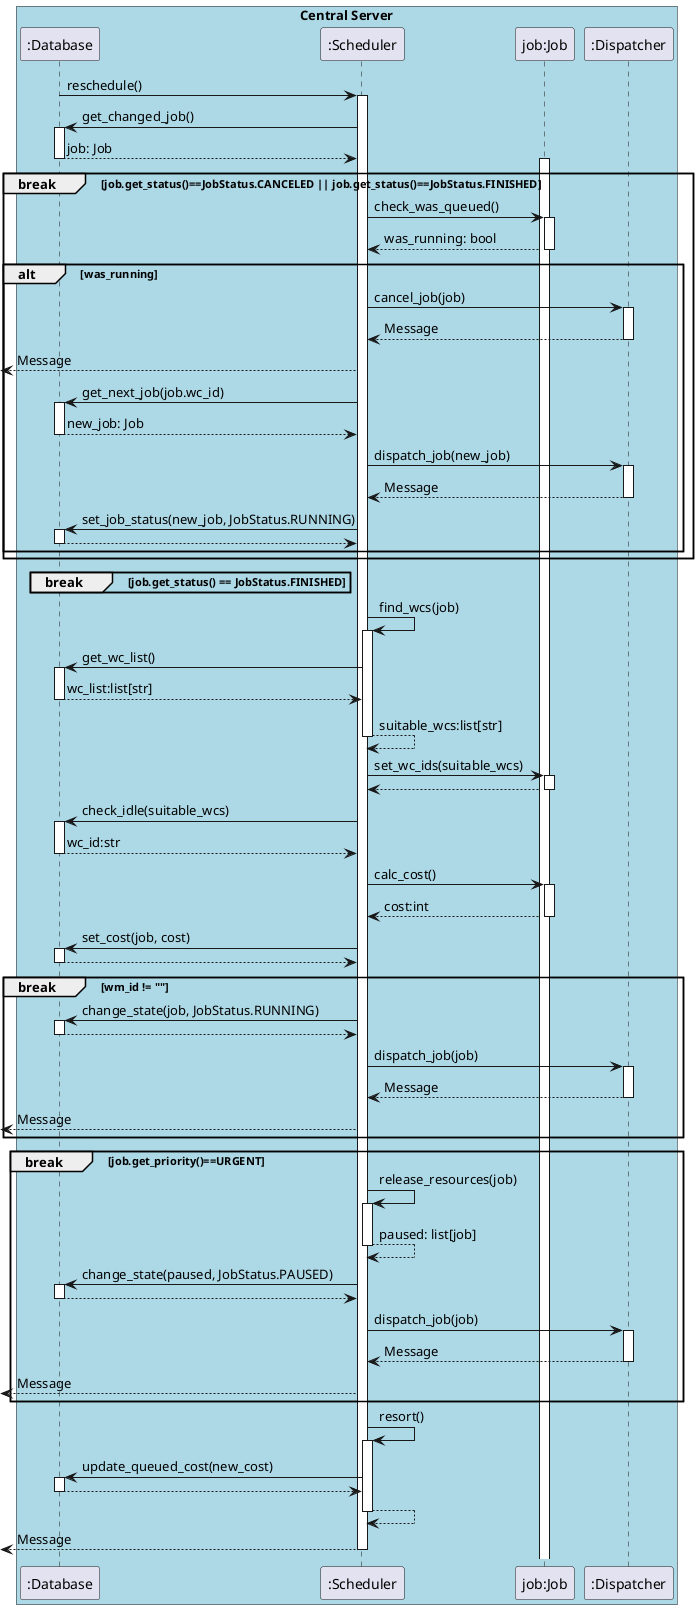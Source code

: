 @startuml

box "Central Server" #Lightblue
    participant ":Database"
    participant ":Scheduler"
    participant "job:Job"
    participant ":Dispatcher"
end box


":Database" -> ":Scheduler" ++: reschedule()
":Scheduler" -> ":Database" ++: get_changed_job()
":Database" --> ":Scheduler" --: job: Job
activate "job:Job"


break job.get_status()==JobStatus.CANCELED || job.get_status()==JobStatus.FINISHED
    ":Scheduler" -> "job:Job" ++:check_was_queued()
    "job:Job" --> ":Scheduler" --: was_running: bool

    alt was_running
        ":Scheduler" -> ":Dispatcher" ++: cancel_job(job)
        ":Dispatcher" --> ":Scheduler" --: Message
        <-- ":Scheduler" : Message
        ":Scheduler" -> ":Database" ++: get_next_job(job.wc_id)
        ":Database" --> ":Scheduler" --: new_job: Job
        ":Scheduler" -> ":Dispatcher" ++ : dispatch_job(new_job)
        ":Dispatcher" --> ":Scheduler" --:Message
        ":Scheduler" -> ":Database"++: set_job_status(new_job, JobStatus.RUNNING)
        ":Database" --> ":Scheduler" --
        
    end
end

break job.get_status() == JobStatus.FINISHED
    


end

":Scheduler" -> ":Scheduler" ++: find_wcs(job)
":Scheduler" -> ":Database" ++: get_wc_list()
":Database" --> ":Scheduler" --: wc_list:list[str]
":Scheduler" --> ":Scheduler" --: suitable_wcs:list[str]

":Scheduler" -> "job:Job" ++: set_wc_ids(suitable_wcs)
"job:Job" --> ":Scheduler" --:


":Scheduler" -> ":Database" ++: check_idle(suitable_wcs)
":Database" --> ":Scheduler" --: wc_id:str

":Scheduler" -> "job:Job" ++: calc_cost()
"job:Job" --> ":Scheduler" --: cost:int
":Scheduler" -> ":Database" ++ : set_cost(job, cost)
":Database" --> ":Scheduler" -- 
break wm_id != ""

    ":Scheduler" -> ":Database" ++: change_state(job, JobStatus.RUNNING)
    ":Database" --> ":Scheduler" --:

    ":Scheduler" -> ":Dispatcher" ++: dispatch_job(job)
    ":Dispatcher" --> ":Scheduler" -- : Message
    <-- ":Scheduler" : Message
end


break  job.get_priority()==URGENT
    ":Scheduler" -> ":Scheduler" ++: release_resources(job)
    ":Scheduler" --> ":Scheduler" -- : paused: list[job]
    ":Scheduler" -> ":Database" ++: change_state(paused, JobStatus.PAUSED)
    ":Database" --> ":Scheduler" --:

    ":Scheduler" -> ":Dispatcher" ++: dispatch_job(job)

    ":Scheduler" <-- ":Dispatcher" --: Message
    <-- ":Scheduler" : Message

end


":Scheduler" -> ":Scheduler" ++: resort()
":Scheduler" -> ":Database" ++: update_queued_cost(new_cost)
":Database" --> ":Scheduler" --: 

":Scheduler" --> ":Scheduler" --:



     <-- ":Scheduler" : Message
deactivate ":Scheduler"

@enduml
